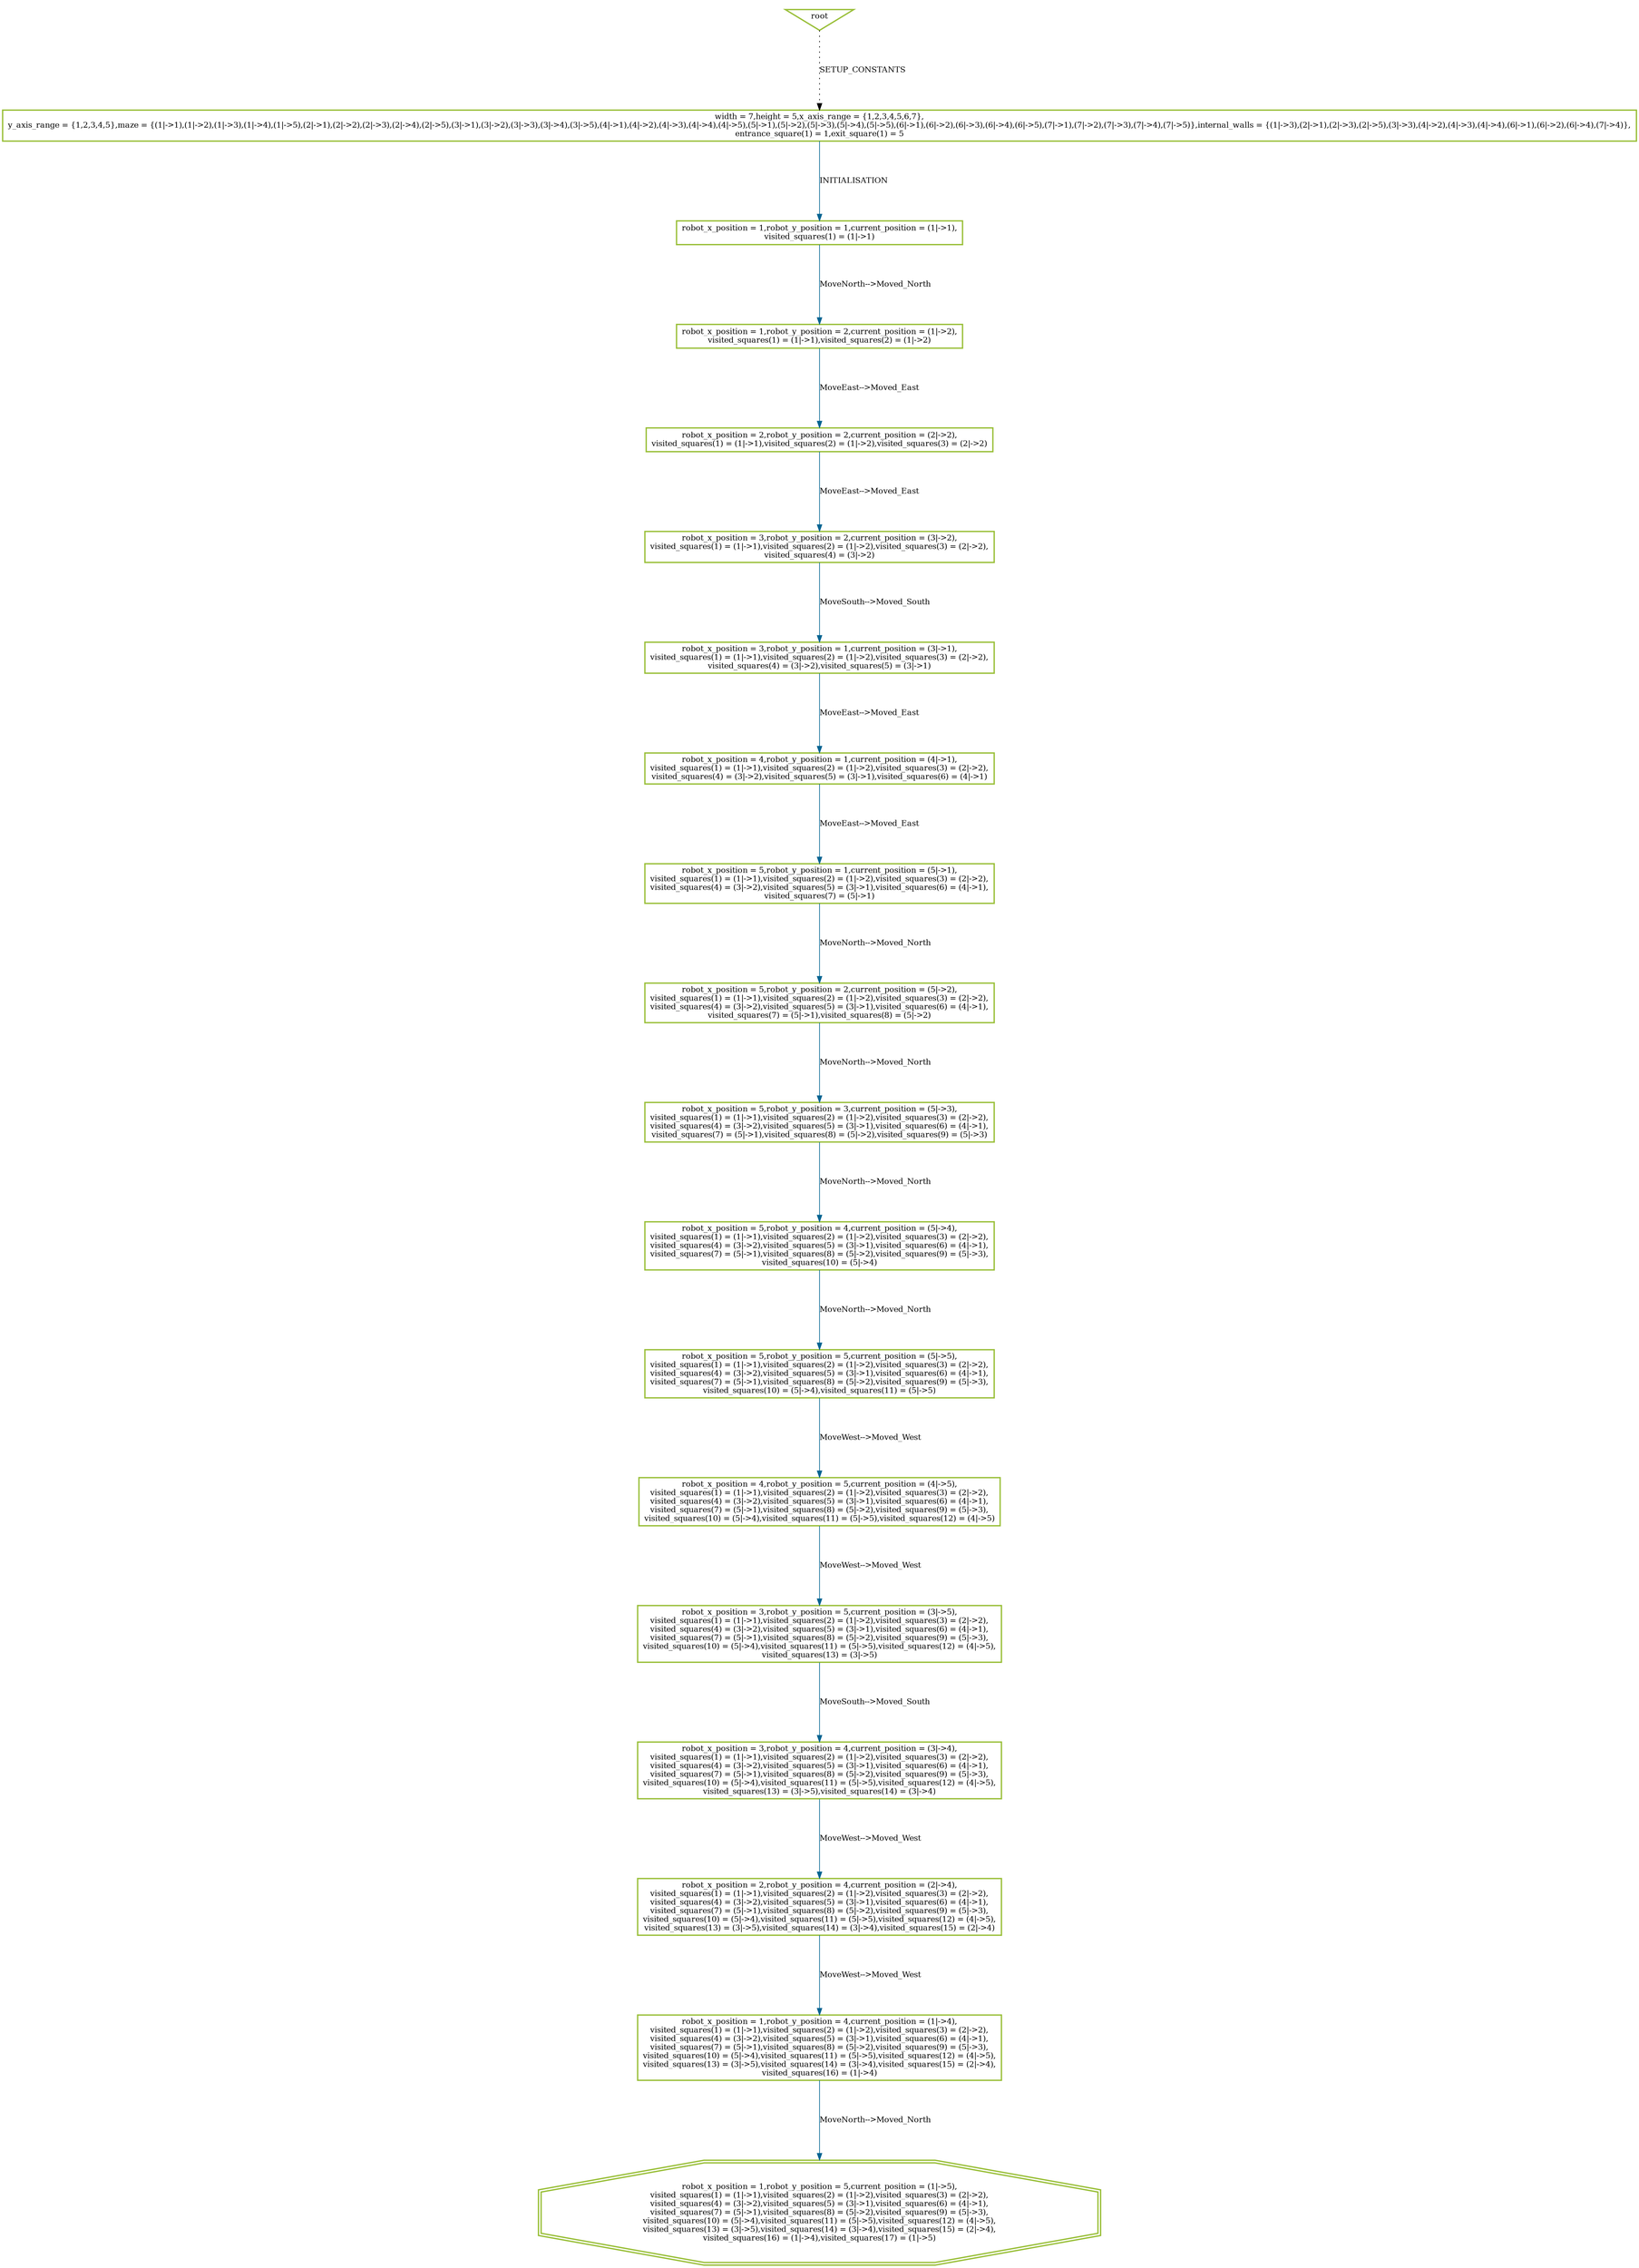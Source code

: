 digraph history {
graph [nodesep=1.5, ranksep=1.5];
0 [shape=box, color="#99BF38", fontsize=12, penwidth=2, label="width = 7,height = 5,x_axis_range = \{1,2,3,4,5,6,7\},\ny_axis_range = \{1,2,3,4,5\},maze = \{(1\|-\>1),(1\|-\>2),(1\|-\>3),(1\|-\>4),(1\|-\>5),(2\|-\>1),(2\|-\>2),(2\|-\>3),(2\|-\>4),(2\|-\>5),(3\|-\>1),(3\|-\>2),(3\|-\>3),(3\|-\>4),(3\|-\>5),(4\|-\>1),(4\|-\>2),(4\|-\>3),(4\|-\>4),(4\|-\>5),(5\|-\>1),(5\|-\>2),(5\|-\>3),(5\|-\>4),(5\|-\>5),(6\|-\>1),(6\|-\>2),(6\|-\>3),(6\|-\>4),(6\|-\>5),(7\|-\>1),(7\|-\>2),(7\|-\>3),(7\|-\>4),(7\|-\>5)\},internal_walls = \{(1\|-\>3),(2\|-\>1),(2\|-\>3),(2\|-\>5),(3\|-\>3),(4\|-\>2),(4\|-\>3),(4\|-\>4),(6\|-\>1),(6\|-\>2),(6\|-\>4),(7\|-\>4)\},\nentrance_square(1) = 1,exit_square(1) = 5"];

1 [shape=box, color="#99BF38", fontsize=12, penwidth=2, label="robot_x_position = 1,robot_y_position = 1,current_position = (1\|-\>1),\nvisited_squares(1) = (1\|-\>1)"];

2 [shape=box, color="#99BF38", fontsize=12, penwidth=2, label="robot_x_position = 1,robot_y_position = 2,current_position = (1\|-\>2),\nvisited_squares(1) = (1\|-\>1),visited_squares(2) = (1\|-\>2)"];

3 [shape=box, color="#99BF38", fontsize=12, penwidth=2, label="robot_x_position = 2,robot_y_position = 2,current_position = (2\|-\>2),\nvisited_squares(1) = (1\|-\>1),visited_squares(2) = (1\|-\>2),visited_squares(3) = (2\|-\>2)"];

6 [shape=box, color="#99BF38", fontsize=12, penwidth=2, label="robot_x_position = 3,robot_y_position = 2,current_position = (3\|-\>2),\nvisited_squares(1) = (1\|-\>1),visited_squares(2) = (1\|-\>2),visited_squares(3) = (2\|-\>2),\nvisited_squares(4) = (3\|-\>2)"];

9 [shape=box, color="#99BF38", fontsize=12, penwidth=2, label="robot_x_position = 3,robot_y_position = 1,current_position = (3\|-\>1),\nvisited_squares(1) = (1\|-\>1),visited_squares(2) = (1\|-\>2),visited_squares(3) = (2\|-\>2),\nvisited_squares(4) = (3\|-\>2),visited_squares(5) = (3\|-\>1)"];

13 [shape=box, color="#99BF38", fontsize=12, penwidth=2, label="robot_x_position = 4,robot_y_position = 1,current_position = (4\|-\>1),\nvisited_squares(1) = (1\|-\>1),visited_squares(2) = (1\|-\>2),visited_squares(3) = (2\|-\>2),\nvisited_squares(4) = (3\|-\>2),visited_squares(5) = (3\|-\>1),visited_squares(6) = (4\|-\>1)"];

15 [shape=box, color="#99BF38", fontsize=12, penwidth=2, label="robot_x_position = 5,robot_y_position = 1,current_position = (5\|-\>1),\nvisited_squares(1) = (1\|-\>1),visited_squares(2) = (1\|-\>2),visited_squares(3) = (2\|-\>2),\nvisited_squares(4) = (3\|-\>2),visited_squares(5) = (3\|-\>1),visited_squares(6) = (4\|-\>1),\nvisited_squares(7) = (5\|-\>1)"];

18 [shape=box, color="#99BF38", fontsize=12, penwidth=2, label="robot_x_position = 5,robot_y_position = 2,current_position = (5\|-\>2),\nvisited_squares(1) = (1\|-\>1),visited_squares(2) = (1\|-\>2),visited_squares(3) = (2\|-\>2),\nvisited_squares(4) = (3\|-\>2),visited_squares(5) = (3\|-\>1),visited_squares(6) = (4\|-\>1),\nvisited_squares(7) = (5\|-\>1),visited_squares(8) = (5\|-\>2)"];

21 [shape=box, color="#99BF38", fontsize=12, penwidth=2, label="robot_x_position = 5,robot_y_position = 3,current_position = (5\|-\>3),\nvisited_squares(1) = (1\|-\>1),visited_squares(2) = (1\|-\>2),visited_squares(3) = (2\|-\>2),\nvisited_squares(4) = (3\|-\>2),visited_squares(5) = (3\|-\>1),visited_squares(6) = (4\|-\>1),\nvisited_squares(7) = (5\|-\>1),visited_squares(8) = (5\|-\>2),visited_squares(9) = (5\|-\>3)"];

24 [shape=box, color="#99BF38", fontsize=12, penwidth=2, label="robot_x_position = 5,robot_y_position = 4,current_position = (5\|-\>4),\nvisited_squares(1) = (1\|-\>1),visited_squares(2) = (1\|-\>2),visited_squares(3) = (2\|-\>2),\nvisited_squares(4) = (3\|-\>2),visited_squares(5) = (3\|-\>1),visited_squares(6) = (4\|-\>1),\nvisited_squares(7) = (5\|-\>1),visited_squares(8) = (5\|-\>2),visited_squares(9) = (5\|-\>3),\nvisited_squares(10) = (5\|-\>4)"];

28 [shape=box, color="#99BF38", fontsize=12, penwidth=2, label="robot_x_position = 5,robot_y_position = 5,current_position = (5\|-\>5),\nvisited_squares(1) = (1\|-\>1),visited_squares(2) = (1\|-\>2),visited_squares(3) = (2\|-\>2),\nvisited_squares(4) = (3\|-\>2),visited_squares(5) = (3\|-\>1),visited_squares(6) = (4\|-\>1),\nvisited_squares(7) = (5\|-\>1),visited_squares(8) = (5\|-\>2),visited_squares(9) = (5\|-\>3),\nvisited_squares(10) = (5\|-\>4),visited_squares(11) = (5\|-\>5)"];

33 [shape=box, color="#99BF38", fontsize=12, penwidth=2, label="robot_x_position = 4,robot_y_position = 5,current_position = (4\|-\>5),\nvisited_squares(1) = (1\|-\>1),visited_squares(2) = (1\|-\>2),visited_squares(3) = (2\|-\>2),\nvisited_squares(4) = (3\|-\>2),visited_squares(5) = (3\|-\>1),visited_squares(6) = (4\|-\>1),\nvisited_squares(7) = (5\|-\>1),visited_squares(8) = (5\|-\>2),visited_squares(9) = (5\|-\>3),\nvisited_squares(10) = (5\|-\>4),visited_squares(11) = (5\|-\>5),visited_squares(12) = (4\|-\>5)"];

36 [shape=box, color="#99BF38", fontsize=12, penwidth=2, label="robot_x_position = 3,robot_y_position = 5,current_position = (3\|-\>5),\nvisited_squares(1) = (1\|-\>1),visited_squares(2) = (1\|-\>2),visited_squares(3) = (2\|-\>2),\nvisited_squares(4) = (3\|-\>2),visited_squares(5) = (3\|-\>1),visited_squares(6) = (4\|-\>1),\nvisited_squares(7) = (5\|-\>1),visited_squares(8) = (5\|-\>2),visited_squares(9) = (5\|-\>3),\nvisited_squares(10) = (5\|-\>4),visited_squares(11) = (5\|-\>5),visited_squares(12) = (4\|-\>5),\nvisited_squares(13) = (3\|-\>5)"];

39 [shape=box, color="#99BF38", fontsize=12, penwidth=2, label="robot_x_position = 3,robot_y_position = 4,current_position = (3\|-\>4),\nvisited_squares(1) = (1\|-\>1),visited_squares(2) = (1\|-\>2),visited_squares(3) = (2\|-\>2),\nvisited_squares(4) = (3\|-\>2),visited_squares(5) = (3\|-\>1),visited_squares(6) = (4\|-\>1),\nvisited_squares(7) = (5\|-\>1),visited_squares(8) = (5\|-\>2),visited_squares(9) = (5\|-\>3),\nvisited_squares(10) = (5\|-\>4),visited_squares(11) = (5\|-\>5),visited_squares(12) = (4\|-\>5),\nvisited_squares(13) = (3\|-\>5),visited_squares(14) = (3\|-\>4)"];

42 [shape=box, color="#99BF38", fontsize=12, penwidth=2, label="robot_x_position = 2,robot_y_position = 4,current_position = (2\|-\>4),\nvisited_squares(1) = (1\|-\>1),visited_squares(2) = (1\|-\>2),visited_squares(3) = (2\|-\>2),\nvisited_squares(4) = (3\|-\>2),visited_squares(5) = (3\|-\>1),visited_squares(6) = (4\|-\>1),\nvisited_squares(7) = (5\|-\>1),visited_squares(8) = (5\|-\>2),visited_squares(9) = (5\|-\>3),\nvisited_squares(10) = (5\|-\>4),visited_squares(11) = (5\|-\>5),visited_squares(12) = (4\|-\>5),\nvisited_squares(13) = (3\|-\>5),visited_squares(14) = (3\|-\>4),visited_squares(15) = (2\|-\>4)"];

45 [shape=box, color="#99BF38", fontsize=12, penwidth=2, label="robot_x_position = 1,robot_y_position = 4,current_position = (1\|-\>4),\nvisited_squares(1) = (1\|-\>1),visited_squares(2) = (1\|-\>2),visited_squares(3) = (2\|-\>2),\nvisited_squares(4) = (3\|-\>2),visited_squares(5) = (3\|-\>1),visited_squares(6) = (4\|-\>1),\nvisited_squares(7) = (5\|-\>1),visited_squares(8) = (5\|-\>2),visited_squares(9) = (5\|-\>3),\nvisited_squares(10) = (5\|-\>4),visited_squares(11) = (5\|-\>5),visited_squares(12) = (4\|-\>5),\nvisited_squares(13) = (3\|-\>5),visited_squares(14) = (3\|-\>4),visited_squares(15) = (2\|-\>4),\nvisited_squares(16) = (1\|-\>4)"];

47 [shape=doubleoctagon, color="#99BF38", fontsize=12, penwidth=2, label="robot_x_position = 1,robot_y_position = 5,current_position = (1\|-\>5),\nvisited_squares(1) = (1\|-\>1),visited_squares(2) = (1\|-\>2),visited_squares(3) = (2\|-\>2),\nvisited_squares(4) = (3\|-\>2),visited_squares(5) = (3\|-\>1),visited_squares(6) = (4\|-\>1),\nvisited_squares(7) = (5\|-\>1),visited_squares(8) = (5\|-\>2),visited_squares(9) = (5\|-\>3),\nvisited_squares(10) = (5\|-\>4),visited_squares(11) = (5\|-\>5),visited_squares(12) = (4\|-\>5),\nvisited_squares(13) = (3\|-\>5),visited_squares(14) = (3\|-\>4),visited_squares(15) = (2\|-\>4),\nvisited_squares(16) = (1\|-\>4),visited_squares(17) = (1\|-\>5)"];

root [shape=invtriangle, color="#99BF38", fontsize=12, penwidth=2, label="root"];

root -> 0 [style = dotted, color = black, label="SETUP_CONSTANTS", fontsize=12];

0 -> 1 [color = "#006391", label="INITIALISATION", fontsize=12];

1 -> 2 [color = "#006391", label="MoveNorth--\>Moved_North", fontsize=12];

2 -> 3 [color = "#006391", label="MoveEast--\>Moved_East", fontsize=12];

3 -> 6 [color = "#006391", label="MoveEast--\>Moved_East", fontsize=12];

6 -> 9 [color = "#006391", label="MoveSouth--\>Moved_South", fontsize=12];

9 -> 13 [color = "#006391", label="MoveEast--\>Moved_East", fontsize=12];

13 -> 15 [color = "#006391", label="MoveEast--\>Moved_East", fontsize=12];

15 -> 18 [color = "#006391", label="MoveNorth--\>Moved_North", fontsize=12];

18 -> 21 [color = "#006391", label="MoveNorth--\>Moved_North", fontsize=12];

21 -> 24 [color = "#006391", label="MoveNorth--\>Moved_North", fontsize=12];

24 -> 28 [color = "#006391", label="MoveNorth--\>Moved_North", fontsize=12];

28 -> 33 [color = "#006391", label="MoveWest--\>Moved_West", fontsize=12];

33 -> 36 [color = "#006391", label="MoveWest--\>Moved_West", fontsize=12];

36 -> 39 [color = "#006391", label="MoveSouth--\>Moved_South", fontsize=12];

39 -> 42 [color = "#006391", label="MoveWest--\>Moved_West", fontsize=12];

42 -> 45 [color = "#006391", label="MoveWest--\>Moved_West", fontsize=12];

45 -> 47 [color = "#006391", label="MoveNorth--\>Moved_North", fontsize=12];

}
